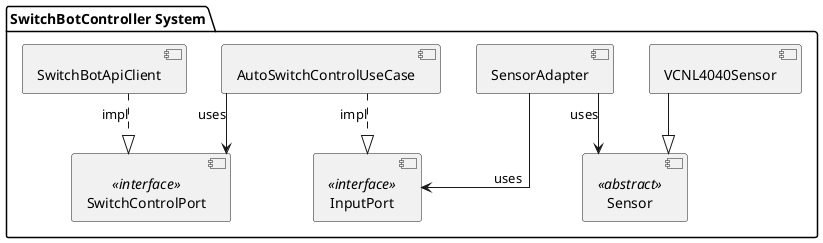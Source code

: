 @startuml ComponentDiagram
skinparam linetype ortho
package "SwitchBotController System" {
    
    [AutoSwitchControlUseCase] as Controller
    [InputPort] <<interface>>
    [SwitchControlPort] <<interface>>
    [Sensor] <<abstract>>
    [VCNL4040Sensor]
    [SensorAdapter]
    [SwitchBotApiClient]
    
    Controller ..|> InputPort : impl
    SensorAdapter --> InputPort : uses
    
    Controller --> SwitchControlPort : uses
    SwitchBotApiClient ..|> SwitchControlPort : impl
    
    VCNL4040Sensor --|> Sensor
    SensorAdapter --> Sensor : uses
}

@enduml 